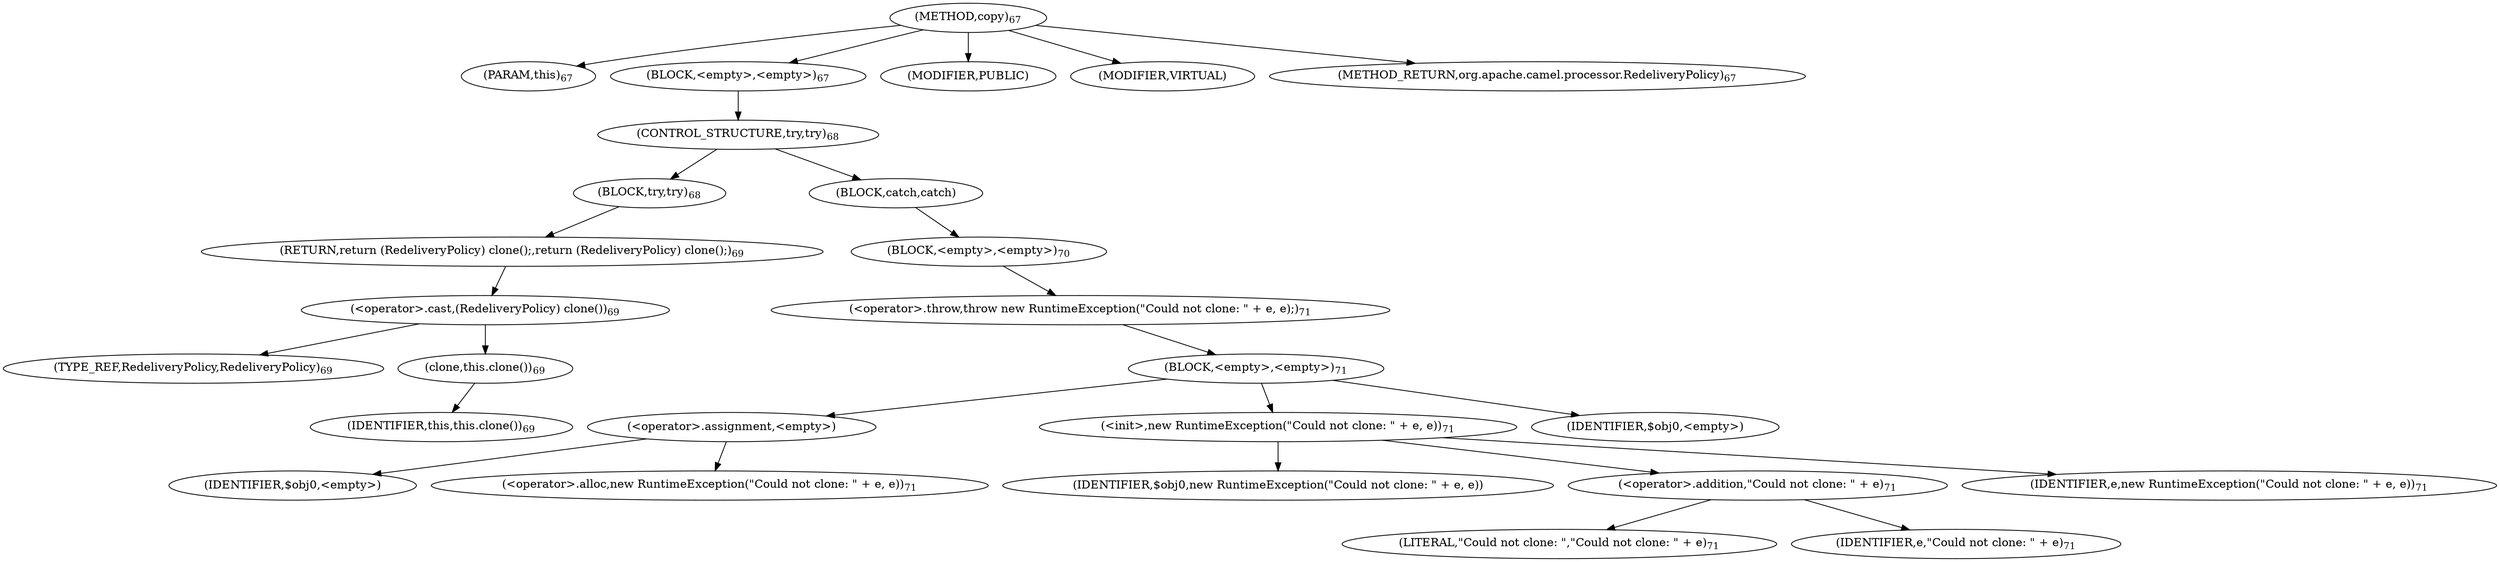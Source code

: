digraph "copy" {  
"157" [label = <(METHOD,copy)<SUB>67</SUB>> ]
"4" [label = <(PARAM,this)<SUB>67</SUB>> ]
"158" [label = <(BLOCK,&lt;empty&gt;,&lt;empty&gt;)<SUB>67</SUB>> ]
"159" [label = <(CONTROL_STRUCTURE,try,try)<SUB>68</SUB>> ]
"160" [label = <(BLOCK,try,try)<SUB>68</SUB>> ]
"161" [label = <(RETURN,return (RedeliveryPolicy) clone();,return (RedeliveryPolicy) clone();)<SUB>69</SUB>> ]
"162" [label = <(&lt;operator&gt;.cast,(RedeliveryPolicy) clone())<SUB>69</SUB>> ]
"163" [label = <(TYPE_REF,RedeliveryPolicy,RedeliveryPolicy)<SUB>69</SUB>> ]
"164" [label = <(clone,this.clone())<SUB>69</SUB>> ]
"3" [label = <(IDENTIFIER,this,this.clone())<SUB>69</SUB>> ]
"165" [label = <(BLOCK,catch,catch)> ]
"166" [label = <(BLOCK,&lt;empty&gt;,&lt;empty&gt;)<SUB>70</SUB>> ]
"167" [label = <(&lt;operator&gt;.throw,throw new RuntimeException(&quot;Could not clone: &quot; + e, e);)<SUB>71</SUB>> ]
"168" [label = <(BLOCK,&lt;empty&gt;,&lt;empty&gt;)<SUB>71</SUB>> ]
"169" [label = <(&lt;operator&gt;.assignment,&lt;empty&gt;)> ]
"170" [label = <(IDENTIFIER,$obj0,&lt;empty&gt;)> ]
"171" [label = <(&lt;operator&gt;.alloc,new RuntimeException(&quot;Could not clone: &quot; + e, e))<SUB>71</SUB>> ]
"172" [label = <(&lt;init&gt;,new RuntimeException(&quot;Could not clone: &quot; + e, e))<SUB>71</SUB>> ]
"173" [label = <(IDENTIFIER,$obj0,new RuntimeException(&quot;Could not clone: &quot; + e, e))> ]
"174" [label = <(&lt;operator&gt;.addition,&quot;Could not clone: &quot; + e)<SUB>71</SUB>> ]
"175" [label = <(LITERAL,&quot;Could not clone: &quot;,&quot;Could not clone: &quot; + e)<SUB>71</SUB>> ]
"176" [label = <(IDENTIFIER,e,&quot;Could not clone: &quot; + e)<SUB>71</SUB>> ]
"177" [label = <(IDENTIFIER,e,new RuntimeException(&quot;Could not clone: &quot; + e, e))<SUB>71</SUB>> ]
"178" [label = <(IDENTIFIER,$obj0,&lt;empty&gt;)> ]
"179" [label = <(MODIFIER,PUBLIC)> ]
"180" [label = <(MODIFIER,VIRTUAL)> ]
"181" [label = <(METHOD_RETURN,org.apache.camel.processor.RedeliveryPolicy)<SUB>67</SUB>> ]
  "157" -> "4" 
  "157" -> "158" 
  "157" -> "179" 
  "157" -> "180" 
  "157" -> "181" 
  "158" -> "159" 
  "159" -> "160" 
  "159" -> "165" 
  "160" -> "161" 
  "161" -> "162" 
  "162" -> "163" 
  "162" -> "164" 
  "164" -> "3" 
  "165" -> "166" 
  "166" -> "167" 
  "167" -> "168" 
  "168" -> "169" 
  "168" -> "172" 
  "168" -> "178" 
  "169" -> "170" 
  "169" -> "171" 
  "172" -> "173" 
  "172" -> "174" 
  "172" -> "177" 
  "174" -> "175" 
  "174" -> "176" 
}
